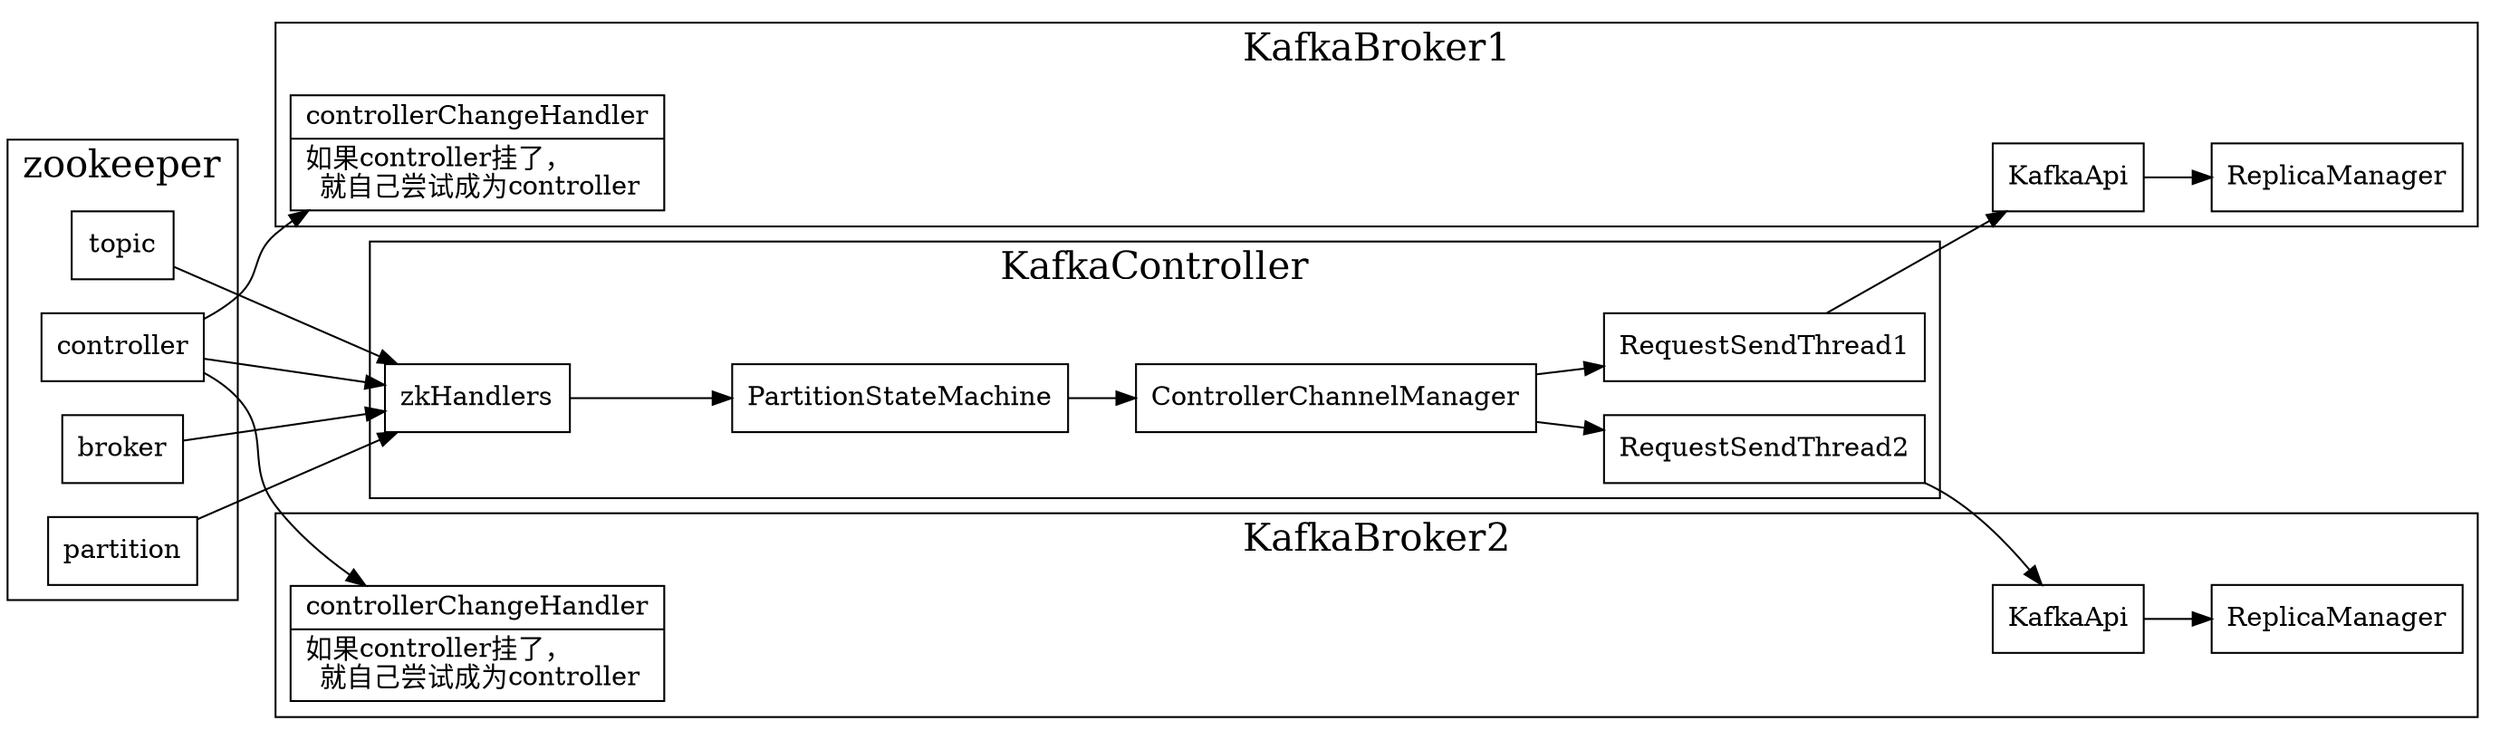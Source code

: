 digraph allpartionsoverview {
  node[shape=box];
  newrank=true;
  rankdir=LR;
  subgraph cluster_zookeeper {
    graph[label="zookeeper";fontsize=20;];
    topic;
    controller;
    broker;
    partition;
  }
  {topic, controller, broker, partition} -> zkHandlers;
  controller -> borker1_controllerChangeHandler;
  controller -> borker2_controllerChangeHandler;

  subgraph cluster_KafkaController {
    graph[label="KafkaController";fontsize=20;];
    zkHandlers -> PartitionStateMachine -> ControllerChannelManager;
    ControllerChannelManager ->{
      RequestSendThread1;
      RequestSendThread2;
    }
  }

  subgraph cluster_KafkaBroker1 {
    graph[label="KafkaBroker1";fontsize=20;];
    borker1_controllerChangeHandler[shape="record";
      label="{{
          controllerChangeHandler|
          如果controller挂了，\l 
          就自己尝试成为controller
      }}";
    ];
    borker1_KafkaApi[label="KafkaApi"];
    borker1_ReplicaManager[label="ReplicaManager"];
    borker1_KafkaApi ->borker1_ReplicaManager;
  }

  subgraph cluster_KafkaBroker2 {
    graph[label="KafkaBroker2";fontsize=20;];
    borker2_controllerChangeHandler[shape="record";
      label="{{
          controllerChangeHandler|
          如果controller挂了，\l 
          就自己尝试成为controller
      }}";
    ];
    borker2_KafkaApi[label="KafkaApi"];
    borker2_ReplicaManager[label="ReplicaManager"];
    borker2_KafkaApi -> borker2_ReplicaManager;
  }
  RequestSendThread1 -> borker1_KafkaApi;
  RequestSendThread2 -> borker2_KafkaApi;

}
